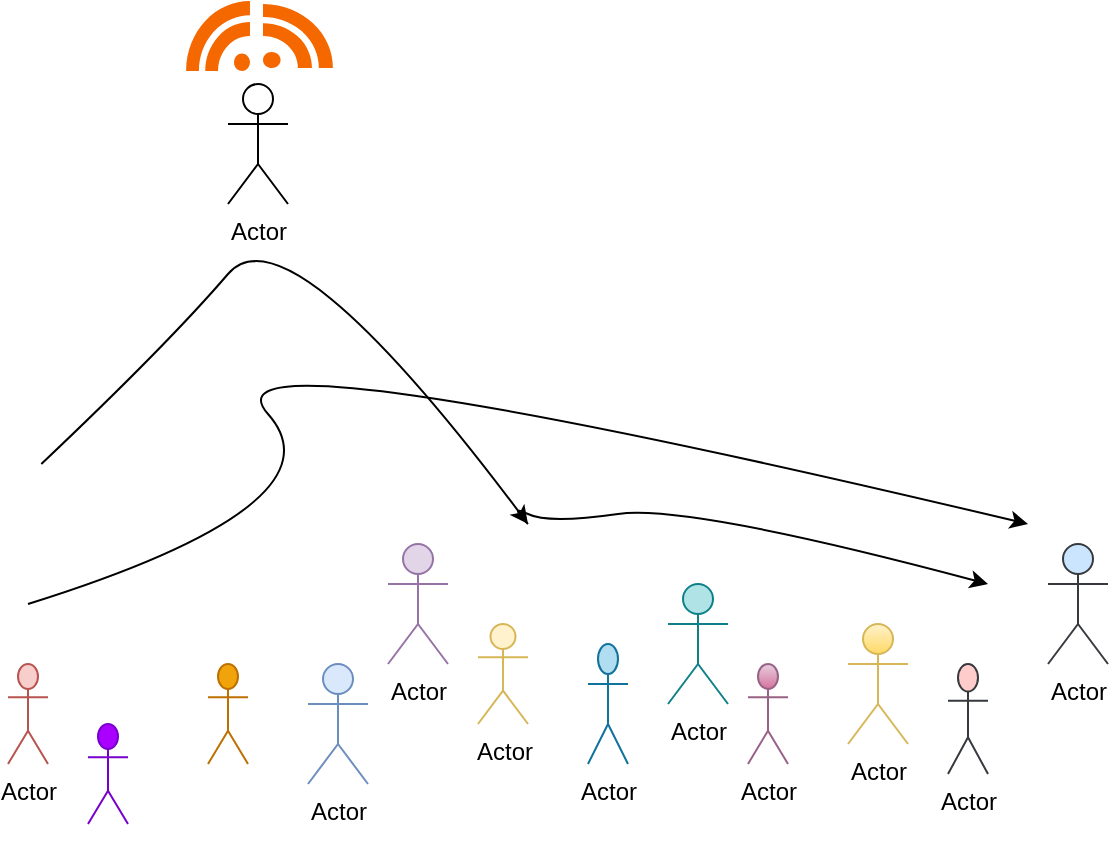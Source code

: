 <mxfile version="12.2.4" pages="1"><diagram id="5Nmy7jQW8TWJo_58TWxN" name="Page-1"><mxGraphModel dx="659" dy="1904" grid="1" gridSize="10" guides="1" tooltips="1" connect="1" arrows="1" fold="1" page="1" pageScale="1" pageWidth="850" pageHeight="1400" math="0" shadow="0"><root><mxCell id="0"/><mxCell id="1" parent="0"/><mxCell id="11" value="" style="curved=1;endArrow=classic;html=1;" parent="1" edge="1"><mxGeometry width="50" height="50" relative="1" as="geometry"><mxPoint x="110" y="-260" as="sourcePoint"/><mxPoint x="610" y="-300" as="targetPoint"/><Array as="points"><mxPoint x="270" y="-310"/><mxPoint x="190" y="-400"/></Array></mxGeometry></mxCell><mxCell id="12" value="" style="curved=1;endArrow=classic;html=1;" parent="1" edge="1"><mxGeometry width="50" height="50" relative="1" as="geometry"><mxPoint x="116.667" y="-330" as="sourcePoint"/><mxPoint x="360" y="-300" as="targetPoint"/><Array as="points"><mxPoint x="180" y="-390"/><mxPoint x="240" y="-460"/></Array></mxGeometry></mxCell><mxCell id="13" value="Actor" style="shape=umlActor;verticalLabelPosition=bottom;labelBackgroundColor=#ffffff;verticalAlign=top;html=1;outlineConnect=0;fillColor=#cce5ff;strokeColor=#36393d;" parent="1" vertex="1"><mxGeometry x="620" y="-290" width="30" height="60" as="geometry"/></mxCell><mxCell id="14" value="Actor" style="shape=umlActor;verticalLabelPosition=bottom;labelBackgroundColor=#ffffff;verticalAlign=top;html=1;outlineConnect=0;" parent="1" vertex="1"><mxGeometry x="210" y="-520" width="30" height="60" as="geometry"/></mxCell><mxCell id="15" value="Actor" style="shape=umlActor;verticalLabelPosition=bottom;labelBackgroundColor=#ffffff;verticalAlign=top;html=1;outlineConnect=0;fillColor=#b1ddf0;strokeColor=#10739e;" parent="1" vertex="1"><mxGeometry x="390" y="-240" width="20" height="60" as="geometry"/></mxCell><mxCell id="16" value="" style="curved=1;endArrow=classic;html=1;" parent="1" edge="1"><mxGeometry width="50" height="50" relative="1" as="geometry"><mxPoint x="360" y="-300" as="sourcePoint"/><mxPoint x="590" y="-270" as="targetPoint"/><Array as="points"><mxPoint x="360" y="-300"/><mxPoint x="350" y="-310"/><mxPoint x="370" y="-300"/><mxPoint x="440" y="-310"/></Array></mxGeometry></mxCell><mxCell id="17" value="Actor" style="shape=umlActor;verticalLabelPosition=bottom;labelBackgroundColor=#ffffff;verticalAlign=top;html=1;outlineConnect=0;fillColor=#dae8fc;strokeColor=#6c8ebf;" parent="1" vertex="1"><mxGeometry x="250" y="-230" width="30" height="60" as="geometry"/></mxCell><mxCell id="18" value="Actor" style="shape=umlActor;verticalLabelPosition=bottom;labelBackgroundColor=#ffffff;verticalAlign=top;html=1;outlineConnect=0;fillColor=#e6d0de;strokeColor=#996185;gradientColor=#d5739d;" parent="1" vertex="1"><mxGeometry x="470" y="-230" width="20" height="50" as="geometry"/></mxCell><mxCell id="19" value="Actor" style="shape=umlActor;verticalLabelPosition=bottom;labelBackgroundColor=#ffffff;verticalAlign=top;html=1;outlineConnect=0;fillColor=#fff2cc;strokeColor=#d6b656;" parent="1" vertex="1"><mxGeometry x="335" y="-250" width="25" height="50" as="geometry"/></mxCell><mxCell id="20" value="Actor" style="shape=umlActor;verticalLabelPosition=bottom;labelBackgroundColor=#ffffff;verticalAlign=top;html=1;outlineConnect=0;fillColor=#f0a30a;strokeColor=#BD7000;fontColor=#ffffff;" parent="1" vertex="1"><mxGeometry x="200" y="-230" width="20" height="50" as="geometry"/></mxCell><mxCell id="26" value="Actor" style="shape=umlActor;verticalLabelPosition=bottom;labelBackgroundColor=#ffffff;verticalAlign=top;html=1;outlineConnect=0;fillColor=#f8cecc;strokeColor=#b85450;" parent="1" vertex="1"><mxGeometry x="100" y="-230" width="20" height="50" as="geometry"/></mxCell><mxCell id="21" value="Actor" style="shape=umlActor;verticalLabelPosition=bottom;labelBackgroundColor=#ffffff;verticalAlign=top;html=1;outlineConnect=0;gradientColor=#ffd966;fillColor=#fff2cc;strokeColor=#d6b656;" parent="1" vertex="1"><mxGeometry x="520" y="-250" width="30" height="60" as="geometry"/></mxCell><mxCell id="22" value="Actor" style="shape=umlActor;verticalLabelPosition=bottom;labelBackgroundColor=#ffffff;verticalAlign=top;html=1;outlineConnect=0;fillColor=#e1d5e7;strokeColor=#9673a6;" parent="1" vertex="1"><mxGeometry x="290" y="-290" width="30" height="60" as="geometry"/></mxCell><mxCell id="23" value="Actor" style="shape=umlActor;verticalLabelPosition=bottom;labelBackgroundColor=#ffffff;verticalAlign=top;html=1;outlineConnect=0;fillColor=#b0e3e6;strokeColor=#0e8088;" parent="1" vertex="1"><mxGeometry x="430" y="-270" width="30" height="60" as="geometry"/></mxCell><mxCell id="24" value="Actor" style="shape=umlActor;verticalLabelPosition=bottom;labelBackgroundColor=#ffffff;verticalAlign=top;html=1;outlineConnect=0;fillColor=#ffcccc;strokeColor=#36393d;" parent="1" vertex="1"><mxGeometry x="570" y="-230" width="20" height="55" as="geometry"/></mxCell><mxCell id="25" value="Actor" style="shape=umlActor;verticalLabelPosition=bottom;labelBackgroundColor=#ffffff;verticalAlign=top;html=1;outlineConnect=0;fillColor=#aa00ff;strokeColor=#7700CC;fontColor=#ffffff;" parent="1" vertex="1"><mxGeometry x="140" y="-200" width="20" height="50" as="geometry"/></mxCell><mxCell id="32" value="" style="dashed=0;outlineConnect=0;html=1;align=center;labelPosition=center;verticalLabelPosition=bottom;verticalAlign=top;shape=mxgraph.weblogos.rss;fillColor=#F56800;strokeColor=none" vertex="1" parent="1"><mxGeometry x="227.5" y="-560" width="35" height="32" as="geometry"/></mxCell><mxCell id="33" value="" style="dashed=0;outlineConnect=0;html=1;align=center;labelPosition=center;verticalLabelPosition=bottom;verticalAlign=top;shape=mxgraph.weblogos.rss;fillColor=#F56800;strokeColor=none;rotation=-90;" vertex="1" parent="1"><mxGeometry x="187.5" y="-560" width="35" height="32" as="geometry"/></mxCell></root></mxGraphModel></diagram></mxfile>
